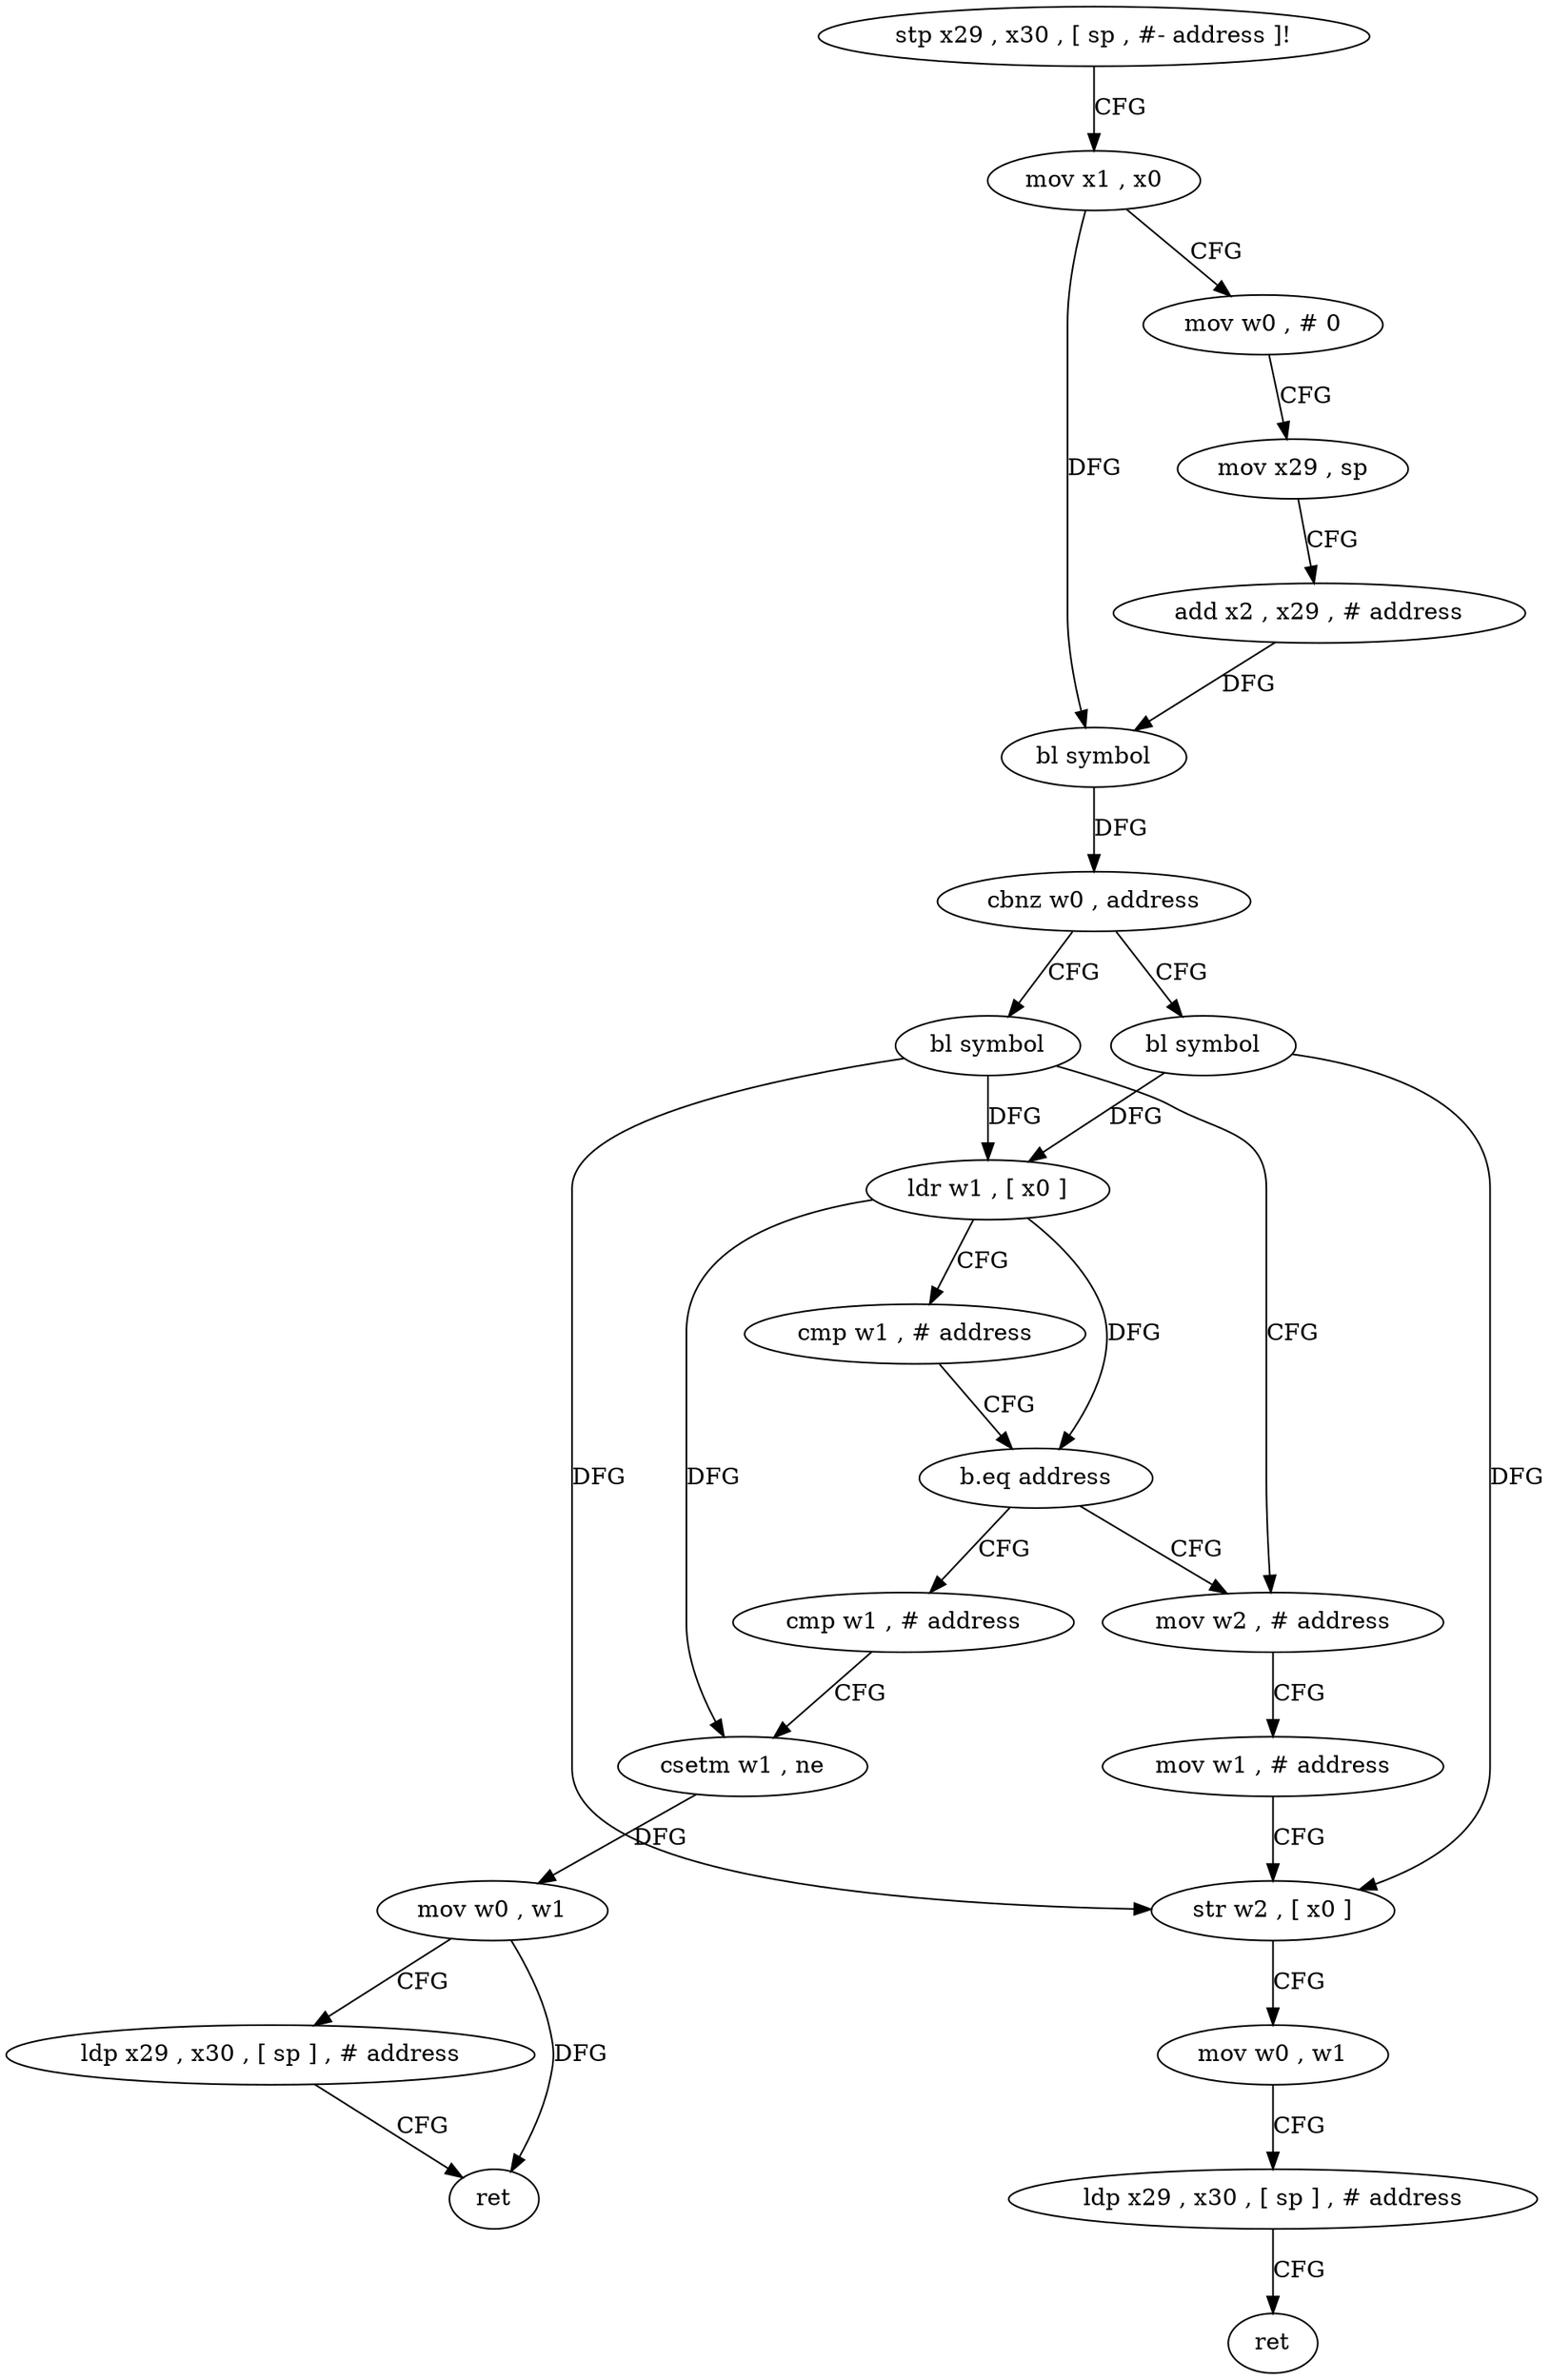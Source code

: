 digraph "func" {
"261504" [label = "stp x29 , x30 , [ sp , #- address ]!" ]
"261508" [label = "mov x1 , x0" ]
"261512" [label = "mov w0 , # 0" ]
"261516" [label = "mov x29 , sp" ]
"261520" [label = "add x2 , x29 , # address" ]
"261524" [label = "bl symbol" ]
"261528" [label = "cbnz w0 , address" ]
"261560" [label = "bl symbol" ]
"261532" [label = "bl symbol" ]
"261564" [label = "ldr w1 , [ x0 ]" ]
"261568" [label = "cmp w1 , # address" ]
"261572" [label = "b.eq address" ]
"261536" [label = "mov w2 , # address" ]
"261576" [label = "cmp w1 , # address" ]
"261540" [label = "mov w1 , # address" ]
"261544" [label = "str w2 , [ x0 ]" ]
"261548" [label = "mov w0 , w1" ]
"261552" [label = "ldp x29 , x30 , [ sp ] , # address" ]
"261556" [label = "ret" ]
"261580" [label = "csetm w1 , ne" ]
"261584" [label = "mov w0 , w1" ]
"261588" [label = "ldp x29 , x30 , [ sp ] , # address" ]
"261592" [label = "ret" ]
"261504" -> "261508" [ label = "CFG" ]
"261508" -> "261512" [ label = "CFG" ]
"261508" -> "261524" [ label = "DFG" ]
"261512" -> "261516" [ label = "CFG" ]
"261516" -> "261520" [ label = "CFG" ]
"261520" -> "261524" [ label = "DFG" ]
"261524" -> "261528" [ label = "DFG" ]
"261528" -> "261560" [ label = "CFG" ]
"261528" -> "261532" [ label = "CFG" ]
"261560" -> "261564" [ label = "DFG" ]
"261560" -> "261544" [ label = "DFG" ]
"261532" -> "261536" [ label = "CFG" ]
"261532" -> "261564" [ label = "DFG" ]
"261532" -> "261544" [ label = "DFG" ]
"261564" -> "261568" [ label = "CFG" ]
"261564" -> "261572" [ label = "DFG" ]
"261564" -> "261580" [ label = "DFG" ]
"261568" -> "261572" [ label = "CFG" ]
"261572" -> "261536" [ label = "CFG" ]
"261572" -> "261576" [ label = "CFG" ]
"261536" -> "261540" [ label = "CFG" ]
"261576" -> "261580" [ label = "CFG" ]
"261540" -> "261544" [ label = "CFG" ]
"261544" -> "261548" [ label = "CFG" ]
"261548" -> "261552" [ label = "CFG" ]
"261552" -> "261556" [ label = "CFG" ]
"261580" -> "261584" [ label = "DFG" ]
"261584" -> "261588" [ label = "CFG" ]
"261584" -> "261592" [ label = "DFG" ]
"261588" -> "261592" [ label = "CFG" ]
}
